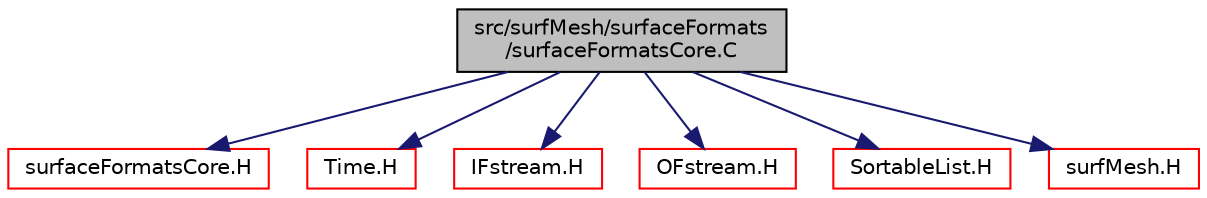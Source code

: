 digraph "src/surfMesh/surfaceFormats/surfaceFormatsCore.C"
{
  bgcolor="transparent";
  edge [fontname="Helvetica",fontsize="10",labelfontname="Helvetica",labelfontsize="10"];
  node [fontname="Helvetica",fontsize="10",shape=record];
  Node0 [label="src/surfMesh/surfaceFormats\l/surfaceFormatsCore.C",height=0.2,width=0.4,color="black", fillcolor="grey75", style="filled", fontcolor="black"];
  Node0 -> Node1 [color="midnightblue",fontsize="10",style="solid",fontname="Helvetica"];
  Node1 [label="surfaceFormatsCore.H",height=0.2,width=0.4,color="red",URL="$a15527.html"];
  Node0 -> Node94 [color="midnightblue",fontsize="10",style="solid",fontname="Helvetica"];
  Node94 [label="Time.H",height=0.2,width=0.4,color="red",URL="$a10025.html"];
  Node0 -> Node181 [color="midnightblue",fontsize="10",style="solid",fontname="Helvetica"];
  Node181 [label="IFstream.H",height=0.2,width=0.4,color="red",URL="$a09785.html"];
  Node0 -> Node185 [color="midnightblue",fontsize="10",style="solid",fontname="Helvetica"];
  Node185 [label="OFstream.H",height=0.2,width=0.4,color="red",URL="$a09791.html"];
  Node0 -> Node186 [color="midnightblue",fontsize="10",style="solid",fontname="Helvetica"];
  Node186 [label="SortableList.H",height=0.2,width=0.4,color="red",URL="$a09440.html"];
  Node0 -> Node187 [color="midnightblue",fontsize="10",style="solid",fontname="Helvetica"];
  Node187 [label="surfMesh.H",height=0.2,width=0.4,color="red",URL="$a15623.html"];
}
